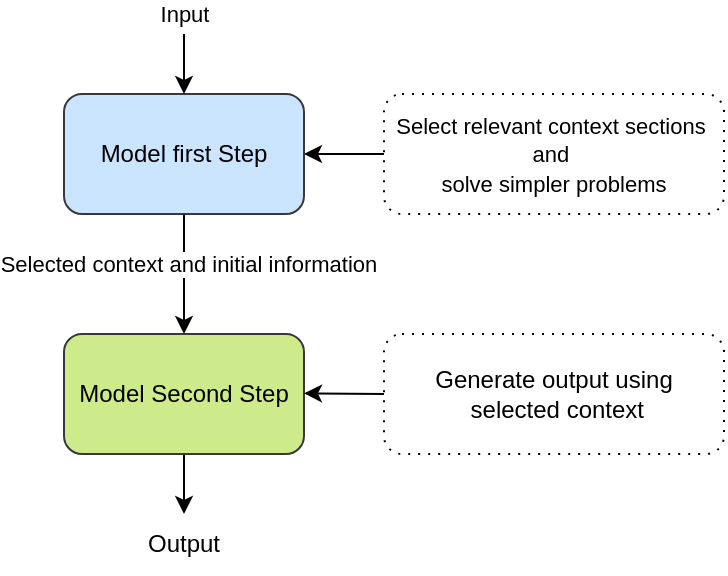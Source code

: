 <mxfile version="24.5.4" type="device">
  <diagram id="tltbvENUVImzRGzXHJcV" name="Página-1">
    <mxGraphModel dx="778" dy="490" grid="1" gridSize="10" guides="1" tooltips="1" connect="1" arrows="1" fold="1" page="1" pageScale="1" pageWidth="827" pageHeight="1169" math="0" shadow="0">
      <root>
        <mxCell id="0" />
        <mxCell id="1" parent="0" />
        <mxCell id="oLuRwPvEoP49gO6_k-M3-4" value="" style="edgeStyle=orthogonalEdgeStyle;rounded=0;orthogonalLoop=1;jettySize=auto;html=1;" edge="1" parent="1" source="oLuRwPvEoP49gO6_k-M3-1" target="oLuRwPvEoP49gO6_k-M3-2">
          <mxGeometry relative="1" as="geometry" />
        </mxCell>
        <mxCell id="oLuRwPvEoP49gO6_k-M3-9" value="Selected context and initial information" style="edgeLabel;html=1;align=center;verticalAlign=middle;resizable=0;points=[];" vertex="1" connectable="0" parent="oLuRwPvEoP49gO6_k-M3-4">
          <mxGeometry x="-0.16" y="2" relative="1" as="geometry">
            <mxPoint as="offset" />
          </mxGeometry>
        </mxCell>
        <mxCell id="oLuRwPvEoP49gO6_k-M3-1" value="Model first Step" style="rounded=1;whiteSpace=wrap;html=1;fillColor=#cce5ff;strokeColor=#36393d;" vertex="1" parent="1">
          <mxGeometry x="240" y="100" width="120" height="60" as="geometry" />
        </mxCell>
        <mxCell id="oLuRwPvEoP49gO6_k-M3-14" style="edgeStyle=orthogonalEdgeStyle;rounded=0;orthogonalLoop=1;jettySize=auto;html=1;exitX=0.5;exitY=1;exitDx=0;exitDy=0;entryX=0.5;entryY=0;entryDx=0;entryDy=0;" edge="1" parent="1" source="oLuRwPvEoP49gO6_k-M3-2" target="oLuRwPvEoP49gO6_k-M3-13">
          <mxGeometry relative="1" as="geometry" />
        </mxCell>
        <mxCell id="oLuRwPvEoP49gO6_k-M3-2" value="Model Second Step" style="rounded=1;whiteSpace=wrap;html=1;fillColor=#cdeb8b;strokeColor=#36393d;" vertex="1" parent="1">
          <mxGeometry x="240" y="220" width="120" height="60" as="geometry" />
        </mxCell>
        <mxCell id="oLuRwPvEoP49gO6_k-M3-3" value="Input" style="endArrow=classic;html=1;rounded=0;entryX=0.5;entryY=0;entryDx=0;entryDy=0;" edge="1" parent="1" target="oLuRwPvEoP49gO6_k-M3-1">
          <mxGeometry x="-1" y="-10" width="50" height="50" relative="1" as="geometry">
            <mxPoint x="300" y="70" as="sourcePoint" />
            <mxPoint x="400" y="220" as="targetPoint" />
            <mxPoint x="10" y="-10" as="offset" />
          </mxGeometry>
        </mxCell>
        <mxCell id="oLuRwPvEoP49gO6_k-M3-6" value="" style="endArrow=classic;html=1;rounded=0;entryX=1;entryY=0.5;entryDx=0;entryDy=0;exitX=0;exitY=0.5;exitDx=0;exitDy=0;" edge="1" parent="1" source="oLuRwPvEoP49gO6_k-M3-12" target="oLuRwPvEoP49gO6_k-M3-1">
          <mxGeometry width="50" height="50" relative="1" as="geometry">
            <mxPoint x="410" y="140" as="sourcePoint" />
            <mxPoint x="360" y="150" as="targetPoint" />
          </mxGeometry>
        </mxCell>
        <mxCell id="oLuRwPvEoP49gO6_k-M3-8" value="" style="endArrow=classic;html=1;rounded=0;entryX=1;entryY=0.5;entryDx=0;entryDy=0;exitX=0;exitY=0.5;exitDx=0;exitDy=0;" edge="1" parent="1" source="oLuRwPvEoP49gO6_k-M3-10">
          <mxGeometry width="50" height="50" relative="1" as="geometry">
            <mxPoint x="410" y="249.63" as="sourcePoint" />
            <mxPoint x="360" y="249.63" as="targetPoint" />
          </mxGeometry>
        </mxCell>
        <mxCell id="oLuRwPvEoP49gO6_k-M3-10" value="Generate output using&lt;div&gt;&amp;nbsp;selected context&lt;/div&gt;" style="text;html=1;align=center;verticalAlign=middle;whiteSpace=wrap;rounded=1;dashed=1;dashPattern=1 4;strokeColor=default;" vertex="1" parent="1">
          <mxGeometry x="400" y="220" width="170" height="60" as="geometry" />
        </mxCell>
        <mxCell id="oLuRwPvEoP49gO6_k-M3-12" value="&lt;span style=&quot;color: rgb(0, 0, 0); font-family: Helvetica; font-size: 11px; font-style: normal; font-variant-ligatures: normal; font-variant-caps: normal; font-weight: 400; letter-spacing: normal; orphans: 2; text-align: center; text-indent: 0px; text-transform: none; widows: 2; word-spacing: 0px; -webkit-text-stroke-width: 0px; white-space: nowrap; text-decoration-thickness: initial; text-decoration-style: initial; text-decoration-color: initial; float: none; display: inline !important;&quot;&gt;Select relevant context sections&amp;nbsp;&lt;/span&gt;&lt;div&gt;&lt;span style=&quot;color: rgb(0, 0, 0); font-family: Helvetica; font-size: 11px; font-style: normal; font-variant-ligatures: normal; font-variant-caps: normal; font-weight: 400; letter-spacing: normal; orphans: 2; text-align: center; text-indent: 0px; text-transform: none; widows: 2; word-spacing: 0px; -webkit-text-stroke-width: 0px; white-space: nowrap; text-decoration-thickness: initial; text-decoration-style: initial; text-decoration-color: initial; float: none; display: inline !important;&quot;&gt;and&amp;nbsp;&lt;/span&gt;&lt;/div&gt;&lt;div&gt;&lt;span style=&quot;color: rgb(0, 0, 0); font-family: Helvetica; font-size: 11px; font-style: normal; font-variant-ligatures: normal; font-variant-caps: normal; font-weight: 400; letter-spacing: normal; orphans: 2; text-align: center; text-indent: 0px; text-transform: none; widows: 2; word-spacing: 0px; -webkit-text-stroke-width: 0px; white-space: nowrap; text-decoration-thickness: initial; text-decoration-style: initial; text-decoration-color: initial; float: none; display: inline !important;&quot;&gt;solve simpler problems&lt;/span&gt;&lt;/div&gt;" style="text;html=1;align=center;verticalAlign=middle;whiteSpace=wrap;rounded=1;strokeColor=default;dashed=1;dashPattern=1 4;" vertex="1" parent="1">
          <mxGeometry x="400" y="100" width="170" height="60" as="geometry" />
        </mxCell>
        <mxCell id="oLuRwPvEoP49gO6_k-M3-13" value="Output" style="text;html=1;align=center;verticalAlign=middle;whiteSpace=wrap;rounded=0;" vertex="1" parent="1">
          <mxGeometry x="270" y="310" width="60" height="30" as="geometry" />
        </mxCell>
      </root>
    </mxGraphModel>
  </diagram>
</mxfile>
